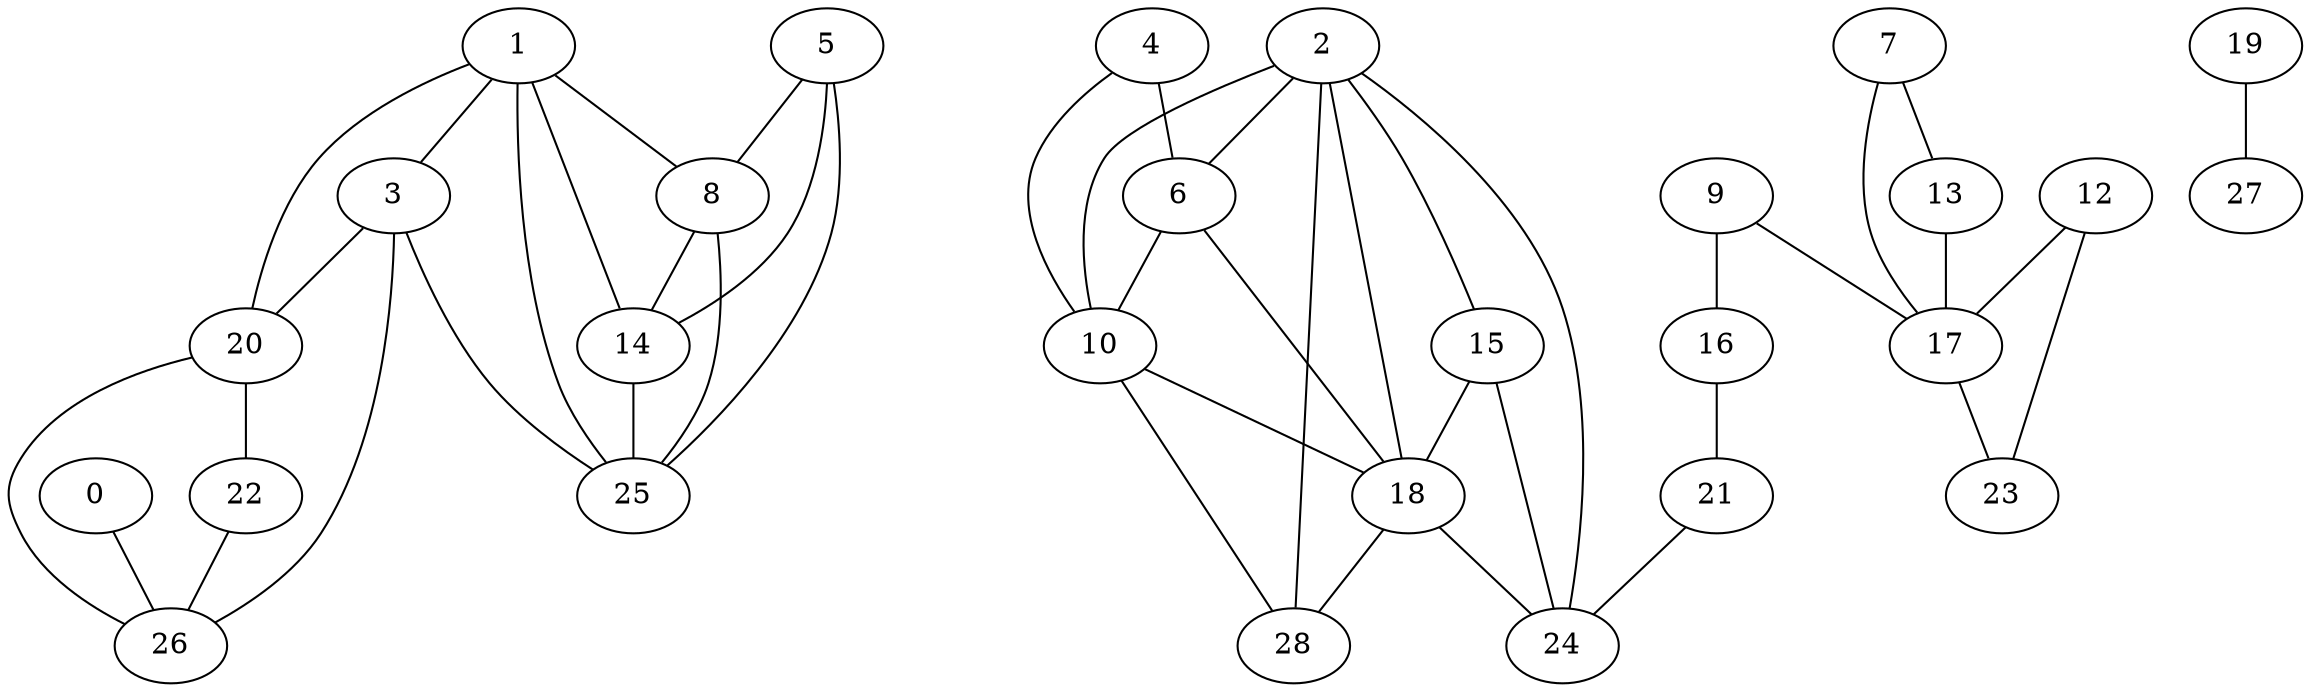 graph {
    0 -- 26;
    1 -- 3;
    1 -- 8;
    1 -- 14;
    1 -- 20;
    1 -- 25;
    2 -- 6;
    2 -- 10;
    2 -- 15;
    2 -- 18;
    2 -- 24;
    2 -- 28;
    3 -- 20;
    3 -- 25;
    3 -- 26;
    4 -- 6;
    4 -- 10;
    5 -- 8;
    5 -- 14;
    5 -- 25;
    6 -- 10;
    6 -- 18;
    7 -- 13;
    7 -- 17;
    8 -- 14;
    8 -- 25;
    9 -- 16;
    9 -- 17;
    10 -- 18;
    10 -- 28;
    12 -- 17;
    12 -- 23;
    13 -- 17;
    14 -- 25;
    15 -- 18;
    15 -- 24;
    16 -- 21;
    17 -- 23;
    18 -- 24;
    18 -- 28;
    19 -- 27;
    20 -- 22;
    20 -- 26;
    21 -- 24;
    22 -- 26;
}